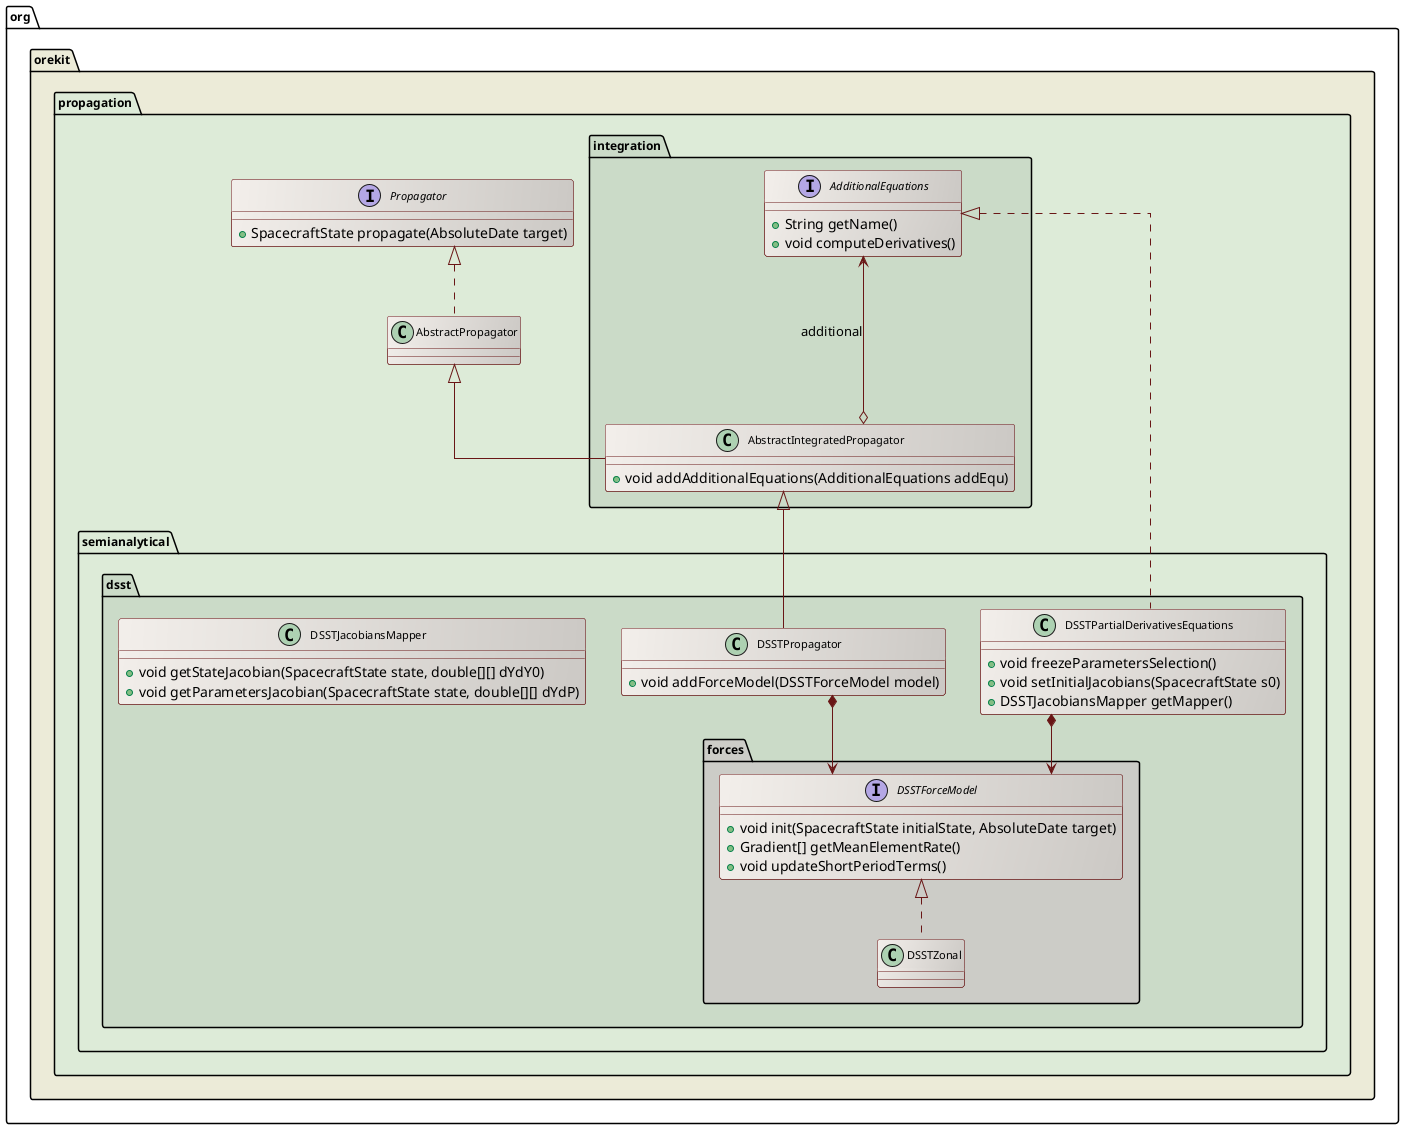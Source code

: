 ' Copyright 2002-2021 CS GROUP
' Licensed to CS GROUP (CS) under one or more
' contributor license agreements.  See the NOTICE file distributed with
' this work for additional information regarding copyright ownership.
' CS licenses this file to You under the Apache License, Version 2.0
' (the "License"); you may not use this file except in compliance with
' the License.  You may obtain a copy of the License at
'
'   http://www.apache.org/licenses/LICENSE-2.0
'
' Unless required by applicable law or agreed to in writing, software
' distributed under the License is distributed on an "AS IS" BASIS,
' WITHOUT WARRANTIES OR CONDITIONS OF ANY KIND, either express or implied.
' See the License for the specific language governing permissions and
' limitations under the License.
 
@startuml

  skinparam svek                  true
  skinparam ClassBackgroundColor  #F3EFEB/CCC9C5
  skinparam ClassArrowColor       #691616
  skinparam ClassBorderColor      #691616
  skinparam NoteBackgroundColor   #F3EFEB
  skinparam NoteBorderColor       #691616
  skinparam NoteFontColor         #691616
  skinparam ClassFontSize         11
  skinparam PackageFontSize       12
  skinparam linetype              ortho

  package org.orekit #ECEBD8 {

 
    package propagation #DDEBD8 {

      interface Propagator {
        + SpacecraftState propagate(AbsoluteDate target)
      }

      Propagator <|.. AbstractPropagator

      package integration #CBDBC8 {
        interface AdditionalEquations {
          +String getName()
          +void computeDerivatives()
        }
        class  AbstractIntegratedPropagator {
         +void addAdditionalEquations(AdditionalEquations addEqu)
        }
        AbstractPropagator <|-- AbstractIntegratedPropagator
        AdditionalEquations <---o AbstractIntegratedPropagator : additional
      }

      package semianalytical.dsst #CBDBC8 {

      	package forces #CCCCC7 {

        	interface DSSTForceModel {
          	   +void init(SpacecraftState initialState, AbsoluteDate target)
        	   +Gradient[] getMeanElementRate()
               +void updateShortPeriodTerms()
        	}

          	class DSSTZonal
          		DSSTForceModel <|.. DSSTZonal

        }
    

       class DSSTPropagator {
         +void addForceModel(DSSTForceModel model)
       }

       class DSSTPartialDerivativesEquations {
          +void freezeParametersSelection()
          +void setInitialJacobians(SpacecraftState s0)
          +DSSTJacobiansMapper getMapper()
       }

       class DSSTJacobiansMapper {
          +void getStateJacobian(SpacecraftState state, double[][] dYdY0)
          +void getParametersJacobian(SpacecraftState state, double[][] dYdP)
       }

       AdditionalEquations         <|..     DSSTPartialDerivativesEquations
       DSSTPartialDerivativesEquations *-->     DSSTForceModel
       AbstractIntegratedPropagator  <|--     DSSTPropagator
       DSSTPropagator          *--> DSSTForceModel

       }
    }

  }

@enduml
